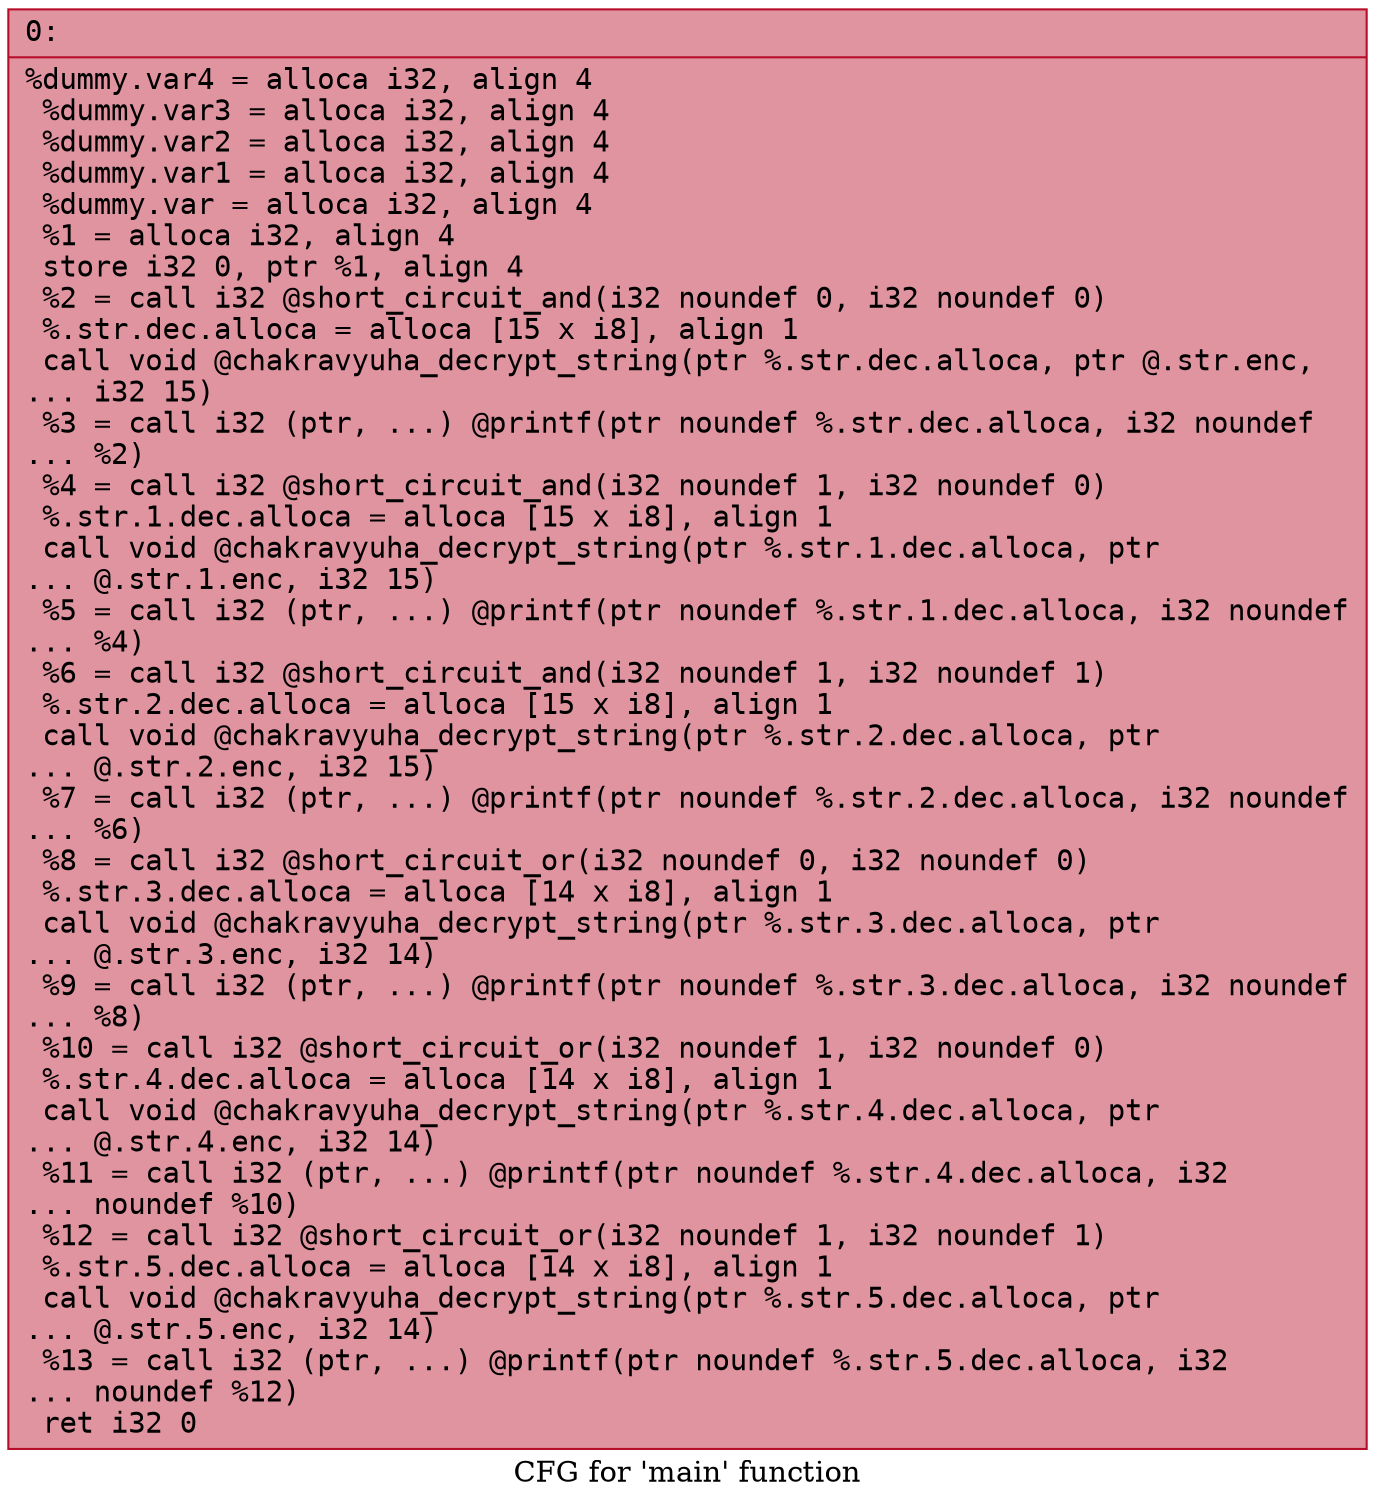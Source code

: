 digraph "CFG for 'main' function" {
	label="CFG for 'main' function";

	Node0x57a5fcdef840 [shape=record,color="#b70d28ff", style=filled, fillcolor="#b70d2870" fontname="Courier",label="{0:\l|  %dummy.var4 = alloca i32, align 4\l  %dummy.var3 = alloca i32, align 4\l  %dummy.var2 = alloca i32, align 4\l  %dummy.var1 = alloca i32, align 4\l  %dummy.var = alloca i32, align 4\l  %1 = alloca i32, align 4\l  store i32 0, ptr %1, align 4\l  %2 = call i32 @short_circuit_and(i32 noundef 0, i32 noundef 0)\l  %.str.dec.alloca = alloca [15 x i8], align 1\l  call void @chakravyuha_decrypt_string(ptr %.str.dec.alloca, ptr @.str.enc,\l... i32 15)\l  %3 = call i32 (ptr, ...) @printf(ptr noundef %.str.dec.alloca, i32 noundef\l... %2)\l  %4 = call i32 @short_circuit_and(i32 noundef 1, i32 noundef 0)\l  %.str.1.dec.alloca = alloca [15 x i8], align 1\l  call void @chakravyuha_decrypt_string(ptr %.str.1.dec.alloca, ptr\l... @.str.1.enc, i32 15)\l  %5 = call i32 (ptr, ...) @printf(ptr noundef %.str.1.dec.alloca, i32 noundef\l... %4)\l  %6 = call i32 @short_circuit_and(i32 noundef 1, i32 noundef 1)\l  %.str.2.dec.alloca = alloca [15 x i8], align 1\l  call void @chakravyuha_decrypt_string(ptr %.str.2.dec.alloca, ptr\l... @.str.2.enc, i32 15)\l  %7 = call i32 (ptr, ...) @printf(ptr noundef %.str.2.dec.alloca, i32 noundef\l... %6)\l  %8 = call i32 @short_circuit_or(i32 noundef 0, i32 noundef 0)\l  %.str.3.dec.alloca = alloca [14 x i8], align 1\l  call void @chakravyuha_decrypt_string(ptr %.str.3.dec.alloca, ptr\l... @.str.3.enc, i32 14)\l  %9 = call i32 (ptr, ...) @printf(ptr noundef %.str.3.dec.alloca, i32 noundef\l... %8)\l  %10 = call i32 @short_circuit_or(i32 noundef 1, i32 noundef 0)\l  %.str.4.dec.alloca = alloca [14 x i8], align 1\l  call void @chakravyuha_decrypt_string(ptr %.str.4.dec.alloca, ptr\l... @.str.4.enc, i32 14)\l  %11 = call i32 (ptr, ...) @printf(ptr noundef %.str.4.dec.alloca, i32\l... noundef %10)\l  %12 = call i32 @short_circuit_or(i32 noundef 1, i32 noundef 1)\l  %.str.5.dec.alloca = alloca [14 x i8], align 1\l  call void @chakravyuha_decrypt_string(ptr %.str.5.dec.alloca, ptr\l... @.str.5.enc, i32 14)\l  %13 = call i32 (ptr, ...) @printf(ptr noundef %.str.5.dec.alloca, i32\l... noundef %12)\l  ret i32 0\l}"];
}
